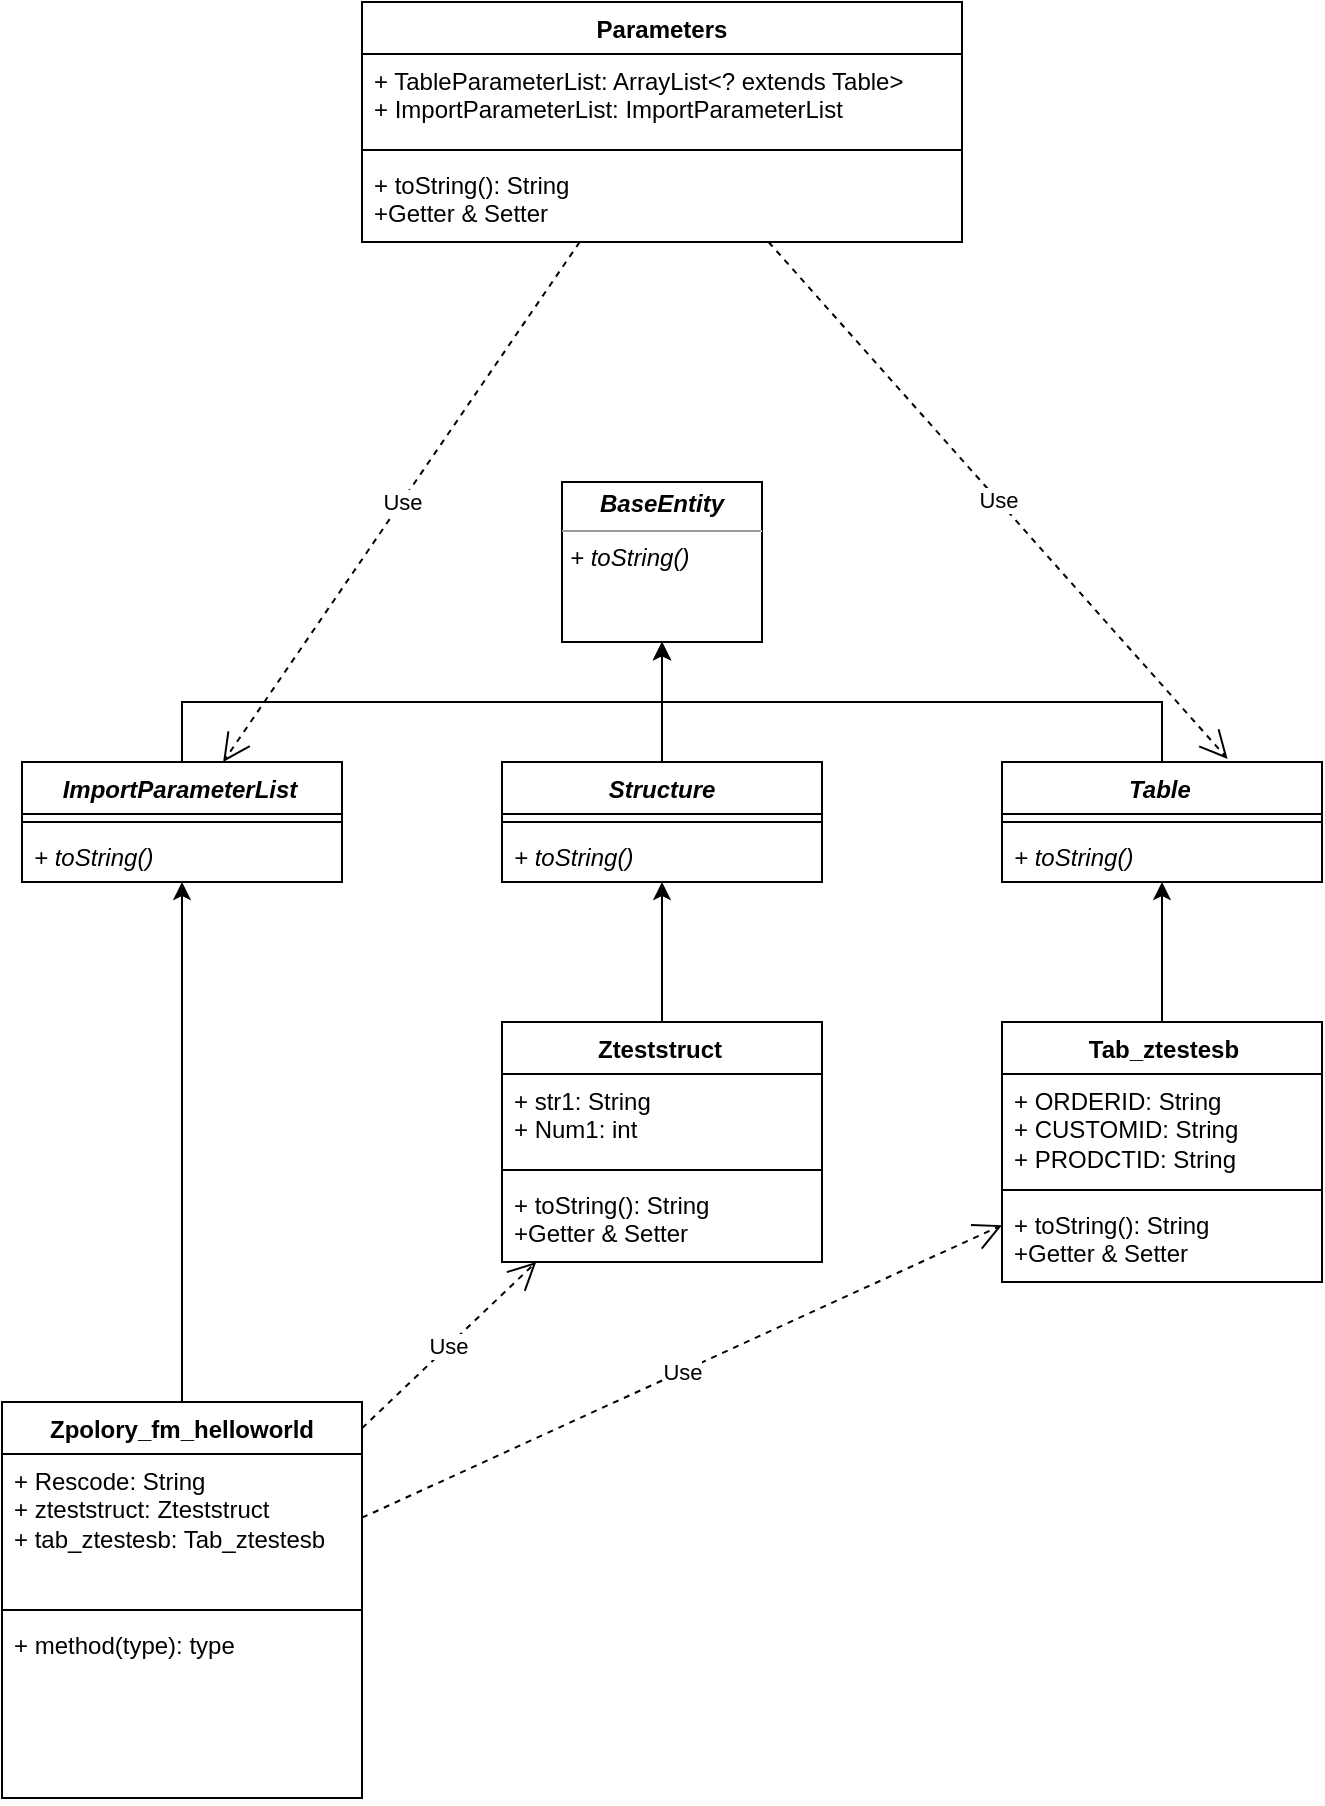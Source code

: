 <mxfile version="23.0.0" type="github">
  <diagram name="第 1 页" id="08QaNiF1LjzPXGqfLVsa">
    <mxGraphModel dx="1293" dy="670" grid="1" gridSize="10" guides="1" tooltips="1" connect="1" arrows="1" fold="1" page="1" pageScale="1" pageWidth="827" pageHeight="1169" math="0" shadow="0">
      <root>
        <mxCell id="0" />
        <mxCell id="1" parent="0" />
        <mxCell id="aeov21T8_6CWIdq8_FTm-2" value="&lt;p style=&quot;margin:0px;margin-top:4px;text-align:center;&quot;&gt;&lt;b style=&quot;background-color: initial;&quot;&gt;&lt;i&gt;BaseEntity&lt;/i&gt;&lt;/b&gt;&lt;/p&gt;&lt;hr size=&quot;1&quot;&gt;&lt;p style=&quot;margin:0px;margin-left:4px;&quot;&gt;&lt;/p&gt;&lt;p style=&quot;margin:0px;margin-left:4px;&quot;&gt;&lt;i style=&quot;background-color: initial;&quot;&gt;+ toString()&lt;/i&gt;&lt;/p&gt;" style="verticalAlign=top;align=left;overflow=fill;fontSize=12;fontFamily=Helvetica;html=1;whiteSpace=wrap;" vertex="1" parent="1">
          <mxGeometry x="390" y="400" width="100" height="80" as="geometry" />
        </mxCell>
        <mxCell id="aeov21T8_6CWIdq8_FTm-8" style="edgeStyle=orthogonalEdgeStyle;rounded=0;orthogonalLoop=1;jettySize=auto;html=1;exitX=0.5;exitY=0;exitDx=0;exitDy=0;" edge="1" parent="1" source="aeov21T8_6CWIdq8_FTm-3" target="aeov21T8_6CWIdq8_FTm-2">
          <mxGeometry relative="1" as="geometry" />
        </mxCell>
        <mxCell id="aeov21T8_6CWIdq8_FTm-3" value="&lt;i&gt;ImportParameterList&lt;/i&gt;&lt;span style=&quot;background-color:#ffffff;padding:0px 0px 0px 2px;&quot;&gt;&lt;/span&gt;" style="swimlane;fontStyle=1;align=center;verticalAlign=top;childLayout=stackLayout;horizontal=1;startSize=26;horizontalStack=0;resizeParent=1;resizeParentMax=0;resizeLast=0;collapsible=1;marginBottom=0;whiteSpace=wrap;html=1;" vertex="1" parent="1">
          <mxGeometry x="120" y="540" width="160" height="60" as="geometry" />
        </mxCell>
        <mxCell id="aeov21T8_6CWIdq8_FTm-5" value="" style="line;strokeWidth=1;fillColor=none;align=left;verticalAlign=middle;spacingTop=-1;spacingLeft=3;spacingRight=3;rotatable=0;labelPosition=right;points=[];portConstraint=eastwest;strokeColor=inherit;" vertex="1" parent="aeov21T8_6CWIdq8_FTm-3">
          <mxGeometry y="26" width="160" height="8" as="geometry" />
        </mxCell>
        <mxCell id="aeov21T8_6CWIdq8_FTm-6" value="&lt;i style=&quot;border-color: var(--border-color); background-color: initial;&quot;&gt;+ toString()&lt;/i&gt;" style="text;strokeColor=none;fillColor=none;align=left;verticalAlign=top;spacingLeft=4;spacingRight=4;overflow=hidden;rotatable=0;points=[[0,0.5],[1,0.5]];portConstraint=eastwest;whiteSpace=wrap;html=1;" vertex="1" parent="aeov21T8_6CWIdq8_FTm-3">
          <mxGeometry y="34" width="160" height="26" as="geometry" />
        </mxCell>
        <mxCell id="aeov21T8_6CWIdq8_FTm-12" style="edgeStyle=orthogonalEdgeStyle;rounded=0;orthogonalLoop=1;jettySize=auto;html=1;" edge="1" parent="1" source="aeov21T8_6CWIdq8_FTm-9" target="aeov21T8_6CWIdq8_FTm-2">
          <mxGeometry relative="1" as="geometry">
            <Array as="points">
              <mxPoint x="690" y="510" />
              <mxPoint x="440" y="510" />
            </Array>
          </mxGeometry>
        </mxCell>
        <mxCell id="aeov21T8_6CWIdq8_FTm-9" value="&lt;i&gt;Table&lt;/i&gt;&lt;span style=&quot;background-color:#ffffff;padding:0px 0px 0px 2px;&quot;&gt;&lt;/span&gt;" style="swimlane;fontStyle=1;align=center;verticalAlign=top;childLayout=stackLayout;horizontal=1;startSize=26;horizontalStack=0;resizeParent=1;resizeParentMax=0;resizeLast=0;collapsible=1;marginBottom=0;whiteSpace=wrap;html=1;" vertex="1" parent="1">
          <mxGeometry x="610" y="540" width="160" height="60" as="geometry" />
        </mxCell>
        <mxCell id="aeov21T8_6CWIdq8_FTm-10" value="" style="line;strokeWidth=1;fillColor=none;align=left;verticalAlign=middle;spacingTop=-1;spacingLeft=3;spacingRight=3;rotatable=0;labelPosition=right;points=[];portConstraint=eastwest;strokeColor=inherit;" vertex="1" parent="aeov21T8_6CWIdq8_FTm-9">
          <mxGeometry y="26" width="160" height="8" as="geometry" />
        </mxCell>
        <mxCell id="aeov21T8_6CWIdq8_FTm-11" value="&lt;i style=&quot;border-color: var(--border-color); background-color: initial;&quot;&gt;+ toString()&lt;/i&gt;" style="text;strokeColor=none;fillColor=none;align=left;verticalAlign=top;spacingLeft=4;spacingRight=4;overflow=hidden;rotatable=0;points=[[0,0.5],[1,0.5]];portConstraint=eastwest;whiteSpace=wrap;html=1;" vertex="1" parent="aeov21T8_6CWIdq8_FTm-9">
          <mxGeometry y="34" width="160" height="26" as="geometry" />
        </mxCell>
        <mxCell id="aeov21T8_6CWIdq8_FTm-29" style="edgeStyle=orthogonalEdgeStyle;rounded=0;orthogonalLoop=1;jettySize=auto;html=1;" edge="1" parent="1" source="aeov21T8_6CWIdq8_FTm-13" target="aeov21T8_6CWIdq8_FTm-3">
          <mxGeometry relative="1" as="geometry" />
        </mxCell>
        <mxCell id="aeov21T8_6CWIdq8_FTm-13" value="Zpolory_fm_helloworld" style="swimlane;fontStyle=1;align=center;verticalAlign=top;childLayout=stackLayout;horizontal=1;startSize=26;horizontalStack=0;resizeParent=1;resizeParentMax=0;resizeLast=0;collapsible=1;marginBottom=0;whiteSpace=wrap;html=1;" vertex="1" parent="1">
          <mxGeometry x="110" y="860" width="180" height="198" as="geometry" />
        </mxCell>
        <mxCell id="aeov21T8_6CWIdq8_FTm-14" value="+ Rescode: String&lt;br&gt;+ zteststruct: Zteststruct&lt;br&gt;+ tab_ztestesb: Tab_ztestesb" style="text;strokeColor=none;fillColor=none;align=left;verticalAlign=top;spacingLeft=4;spacingRight=4;overflow=hidden;rotatable=0;points=[[0,0.5],[1,0.5]];portConstraint=eastwest;whiteSpace=wrap;html=1;" vertex="1" parent="aeov21T8_6CWIdq8_FTm-13">
          <mxGeometry y="26" width="180" height="74" as="geometry" />
        </mxCell>
        <mxCell id="aeov21T8_6CWIdq8_FTm-15" value="" style="line;strokeWidth=1;fillColor=none;align=left;verticalAlign=middle;spacingTop=-1;spacingLeft=3;spacingRight=3;rotatable=0;labelPosition=right;points=[];portConstraint=eastwest;strokeColor=inherit;" vertex="1" parent="aeov21T8_6CWIdq8_FTm-13">
          <mxGeometry y="100" width="180" height="8" as="geometry" />
        </mxCell>
        <mxCell id="aeov21T8_6CWIdq8_FTm-16" value="+ method(type): type" style="text;strokeColor=none;fillColor=none;align=left;verticalAlign=top;spacingLeft=4;spacingRight=4;overflow=hidden;rotatable=0;points=[[0,0.5],[1,0.5]];portConstraint=eastwest;whiteSpace=wrap;html=1;" vertex="1" parent="aeov21T8_6CWIdq8_FTm-13">
          <mxGeometry y="108" width="180" height="90" as="geometry" />
        </mxCell>
        <mxCell id="aeov21T8_6CWIdq8_FTm-34" style="edgeStyle=orthogonalEdgeStyle;rounded=0;orthogonalLoop=1;jettySize=auto;html=1;" edge="1" parent="1" source="aeov21T8_6CWIdq8_FTm-17" target="aeov21T8_6CWIdq8_FTm-25">
          <mxGeometry relative="1" as="geometry" />
        </mxCell>
        <mxCell id="aeov21T8_6CWIdq8_FTm-17" value="Zteststruct&lt;span style=&quot;background-color:#ffffff;padding:0px 0px 0px 2px;&quot;&gt;&lt;/span&gt;" style="swimlane;fontStyle=1;align=center;verticalAlign=top;childLayout=stackLayout;horizontal=1;startSize=26;horizontalStack=0;resizeParent=1;resizeParentMax=0;resizeLast=0;collapsible=1;marginBottom=0;whiteSpace=wrap;html=1;" vertex="1" parent="1">
          <mxGeometry x="360" y="670" width="160" height="120" as="geometry" />
        </mxCell>
        <mxCell id="aeov21T8_6CWIdq8_FTm-18" value="+ str1: String&lt;br&gt;+ Num1: int" style="text;strokeColor=none;fillColor=none;align=left;verticalAlign=top;spacingLeft=4;spacingRight=4;overflow=hidden;rotatable=0;points=[[0,0.5],[1,0.5]];portConstraint=eastwest;whiteSpace=wrap;html=1;" vertex="1" parent="aeov21T8_6CWIdq8_FTm-17">
          <mxGeometry y="26" width="160" height="44" as="geometry" />
        </mxCell>
        <mxCell id="aeov21T8_6CWIdq8_FTm-19" value="" style="line;strokeWidth=1;fillColor=none;align=left;verticalAlign=middle;spacingTop=-1;spacingLeft=3;spacingRight=3;rotatable=0;labelPosition=right;points=[];portConstraint=eastwest;strokeColor=inherit;" vertex="1" parent="aeov21T8_6CWIdq8_FTm-17">
          <mxGeometry y="70" width="160" height="8" as="geometry" />
        </mxCell>
        <mxCell id="aeov21T8_6CWIdq8_FTm-20" value="&lt;span style=&quot;border-color: var(--border-color); background-color: initial;&quot;&gt;+ toString(): String&lt;br&gt;+Getter &amp;amp; Setter&lt;br&gt;&lt;/span&gt;" style="text;strokeColor=none;fillColor=none;align=left;verticalAlign=top;spacingLeft=4;spacingRight=4;overflow=hidden;rotatable=0;points=[[0,0.5],[1,0.5]];portConstraint=eastwest;whiteSpace=wrap;html=1;" vertex="1" parent="aeov21T8_6CWIdq8_FTm-17">
          <mxGeometry y="78" width="160" height="42" as="geometry" />
        </mxCell>
        <mxCell id="aeov21T8_6CWIdq8_FTm-32" style="edgeStyle=orthogonalEdgeStyle;rounded=0;orthogonalLoop=1;jettySize=auto;html=1;" edge="1" parent="1" source="aeov21T8_6CWIdq8_FTm-21" target="aeov21T8_6CWIdq8_FTm-9">
          <mxGeometry relative="1" as="geometry" />
        </mxCell>
        <mxCell id="aeov21T8_6CWIdq8_FTm-21" value="&lt;span style=&quot;background-color:#ffffff;padding:0px 0px 0px 2px;&quot;&gt;&lt;/span&gt;Tab_ztestesb" style="swimlane;fontStyle=1;align=center;verticalAlign=top;childLayout=stackLayout;horizontal=1;startSize=26;horizontalStack=0;resizeParent=1;resizeParentMax=0;resizeLast=0;collapsible=1;marginBottom=0;whiteSpace=wrap;html=1;" vertex="1" parent="1">
          <mxGeometry x="610" y="670" width="160" height="130" as="geometry" />
        </mxCell>
        <mxCell id="aeov21T8_6CWIdq8_FTm-22" value="+ ORDERID: String&lt;br&gt;+ CUSTOMID: String&lt;br&gt;+ PRODCTID: String" style="text;strokeColor=none;fillColor=none;align=left;verticalAlign=top;spacingLeft=4;spacingRight=4;overflow=hidden;rotatable=0;points=[[0,0.5],[1,0.5]];portConstraint=eastwest;whiteSpace=wrap;html=1;" vertex="1" parent="aeov21T8_6CWIdq8_FTm-21">
          <mxGeometry y="26" width="160" height="54" as="geometry" />
        </mxCell>
        <mxCell id="aeov21T8_6CWIdq8_FTm-23" value="" style="line;strokeWidth=1;fillColor=none;align=left;verticalAlign=middle;spacingTop=-1;spacingLeft=3;spacingRight=3;rotatable=0;labelPosition=right;points=[];portConstraint=eastwest;strokeColor=inherit;" vertex="1" parent="aeov21T8_6CWIdq8_FTm-21">
          <mxGeometry y="80" width="160" height="8" as="geometry" />
        </mxCell>
        <mxCell id="aeov21T8_6CWIdq8_FTm-24" value="&lt;span style=&quot;border-color: var(--border-color); background-color: initial;&quot;&gt;+ toString(): String&lt;br&gt;+Getter &amp;amp; Setter&lt;br&gt;&lt;/span&gt;" style="text;strokeColor=none;fillColor=none;align=left;verticalAlign=top;spacingLeft=4;spacingRight=4;overflow=hidden;rotatable=0;points=[[0,0.5],[1,0.5]];portConstraint=eastwest;whiteSpace=wrap;html=1;" vertex="1" parent="aeov21T8_6CWIdq8_FTm-21">
          <mxGeometry y="88" width="160" height="42" as="geometry" />
        </mxCell>
        <mxCell id="aeov21T8_6CWIdq8_FTm-35" style="edgeStyle=orthogonalEdgeStyle;rounded=0;orthogonalLoop=1;jettySize=auto;html=1;" edge="1" parent="1" source="aeov21T8_6CWIdq8_FTm-25" target="aeov21T8_6CWIdq8_FTm-2">
          <mxGeometry relative="1" as="geometry" />
        </mxCell>
        <mxCell id="aeov21T8_6CWIdq8_FTm-25" value="&lt;i&gt;Structure&lt;/i&gt;" style="swimlane;fontStyle=1;align=center;verticalAlign=top;childLayout=stackLayout;horizontal=1;startSize=26;horizontalStack=0;resizeParent=1;resizeParentMax=0;resizeLast=0;collapsible=1;marginBottom=0;whiteSpace=wrap;html=1;" vertex="1" parent="1">
          <mxGeometry x="360" y="540" width="160" height="60" as="geometry" />
        </mxCell>
        <mxCell id="aeov21T8_6CWIdq8_FTm-26" value="" style="line;strokeWidth=1;fillColor=none;align=left;verticalAlign=middle;spacingTop=-1;spacingLeft=3;spacingRight=3;rotatable=0;labelPosition=right;points=[];portConstraint=eastwest;strokeColor=inherit;" vertex="1" parent="aeov21T8_6CWIdq8_FTm-25">
          <mxGeometry y="26" width="160" height="8" as="geometry" />
        </mxCell>
        <mxCell id="aeov21T8_6CWIdq8_FTm-27" value="&lt;i style=&quot;border-color: var(--border-color); background-color: initial;&quot;&gt;+ toString()&lt;/i&gt;" style="text;strokeColor=none;fillColor=none;align=left;verticalAlign=top;spacingLeft=4;spacingRight=4;overflow=hidden;rotatable=0;points=[[0,0.5],[1,0.5]];portConstraint=eastwest;whiteSpace=wrap;html=1;" vertex="1" parent="aeov21T8_6CWIdq8_FTm-25">
          <mxGeometry y="34" width="160" height="26" as="geometry" />
        </mxCell>
        <mxCell id="aeov21T8_6CWIdq8_FTm-30" value="Use" style="endArrow=open;endSize=12;dashed=1;html=1;rounded=0;" edge="1" parent="1" source="aeov21T8_6CWIdq8_FTm-13" target="aeov21T8_6CWIdq8_FTm-17">
          <mxGeometry width="160" relative="1" as="geometry">
            <mxPoint x="476" y="723.587" as="sourcePoint" />
            <mxPoint x="550" y="710" as="targetPoint" />
          </mxGeometry>
        </mxCell>
        <mxCell id="aeov21T8_6CWIdq8_FTm-33" value="Use" style="endArrow=open;endSize=12;dashed=1;html=1;rounded=0;" edge="1" parent="1" source="aeov21T8_6CWIdq8_FTm-13" target="aeov21T8_6CWIdq8_FTm-21">
          <mxGeometry width="160" relative="1" as="geometry">
            <mxPoint x="476" y="723.587" as="sourcePoint" />
            <mxPoint x="340" y="719.587" as="targetPoint" />
          </mxGeometry>
        </mxCell>
        <mxCell id="aeov21T8_6CWIdq8_FTm-36" value="Parameters" style="swimlane;fontStyle=1;align=center;verticalAlign=top;childLayout=stackLayout;horizontal=1;startSize=26;horizontalStack=0;resizeParent=1;resizeParentMax=0;resizeLast=0;collapsible=1;marginBottom=0;whiteSpace=wrap;html=1;" vertex="1" parent="1">
          <mxGeometry x="290" y="160" width="300" height="120" as="geometry" />
        </mxCell>
        <mxCell id="aeov21T8_6CWIdq8_FTm-37" value="+ TableParameterList: ArrayList&amp;lt;? extends Table&amp;gt;&lt;br&gt;+ ImportParameterList: ImportParameterList" style="text;strokeColor=none;fillColor=none;align=left;verticalAlign=top;spacingLeft=4;spacingRight=4;overflow=hidden;rotatable=0;points=[[0,0.5],[1,0.5]];portConstraint=eastwest;whiteSpace=wrap;html=1;" vertex="1" parent="aeov21T8_6CWIdq8_FTm-36">
          <mxGeometry y="26" width="300" height="44" as="geometry" />
        </mxCell>
        <mxCell id="aeov21T8_6CWIdq8_FTm-38" value="" style="line;strokeWidth=1;fillColor=none;align=left;verticalAlign=middle;spacingTop=-1;spacingLeft=3;spacingRight=3;rotatable=0;labelPosition=right;points=[];portConstraint=eastwest;strokeColor=inherit;" vertex="1" parent="aeov21T8_6CWIdq8_FTm-36">
          <mxGeometry y="70" width="300" height="8" as="geometry" />
        </mxCell>
        <mxCell id="aeov21T8_6CWIdq8_FTm-39" value="+ toString(): String&lt;br style=&quot;border-color: var(--border-color);&quot;&gt;+Getter &amp;amp; Setter" style="text;strokeColor=none;fillColor=none;align=left;verticalAlign=top;spacingLeft=4;spacingRight=4;overflow=hidden;rotatable=0;points=[[0,0.5],[1,0.5]];portConstraint=eastwest;whiteSpace=wrap;html=1;" vertex="1" parent="aeov21T8_6CWIdq8_FTm-36">
          <mxGeometry y="78" width="300" height="42" as="geometry" />
        </mxCell>
        <mxCell id="aeov21T8_6CWIdq8_FTm-41" value="Use" style="endArrow=open;endSize=12;dashed=1;html=1;rounded=0;" edge="1" parent="1" source="aeov21T8_6CWIdq8_FTm-36" target="aeov21T8_6CWIdq8_FTm-3">
          <mxGeometry width="160" relative="1" as="geometry">
            <mxPoint x="326" y="263.587" as="sourcePoint" />
            <mxPoint x="190" y="259.587" as="targetPoint" />
          </mxGeometry>
        </mxCell>
        <mxCell id="aeov21T8_6CWIdq8_FTm-42" value="Use" style="endArrow=open;endSize=12;dashed=1;html=1;rounded=0;jumpStyle=none;entryX=0.705;entryY=-0.026;entryDx=0;entryDy=0;entryPerimeter=0;" edge="1" parent="1" source="aeov21T8_6CWIdq8_FTm-36" target="aeov21T8_6CWIdq8_FTm-9">
          <mxGeometry width="160" relative="1" as="geometry">
            <mxPoint x="689.5" y="10" as="sourcePoint" />
            <mxPoint x="689.5" y="180" as="targetPoint" />
          </mxGeometry>
        </mxCell>
      </root>
    </mxGraphModel>
  </diagram>
</mxfile>
